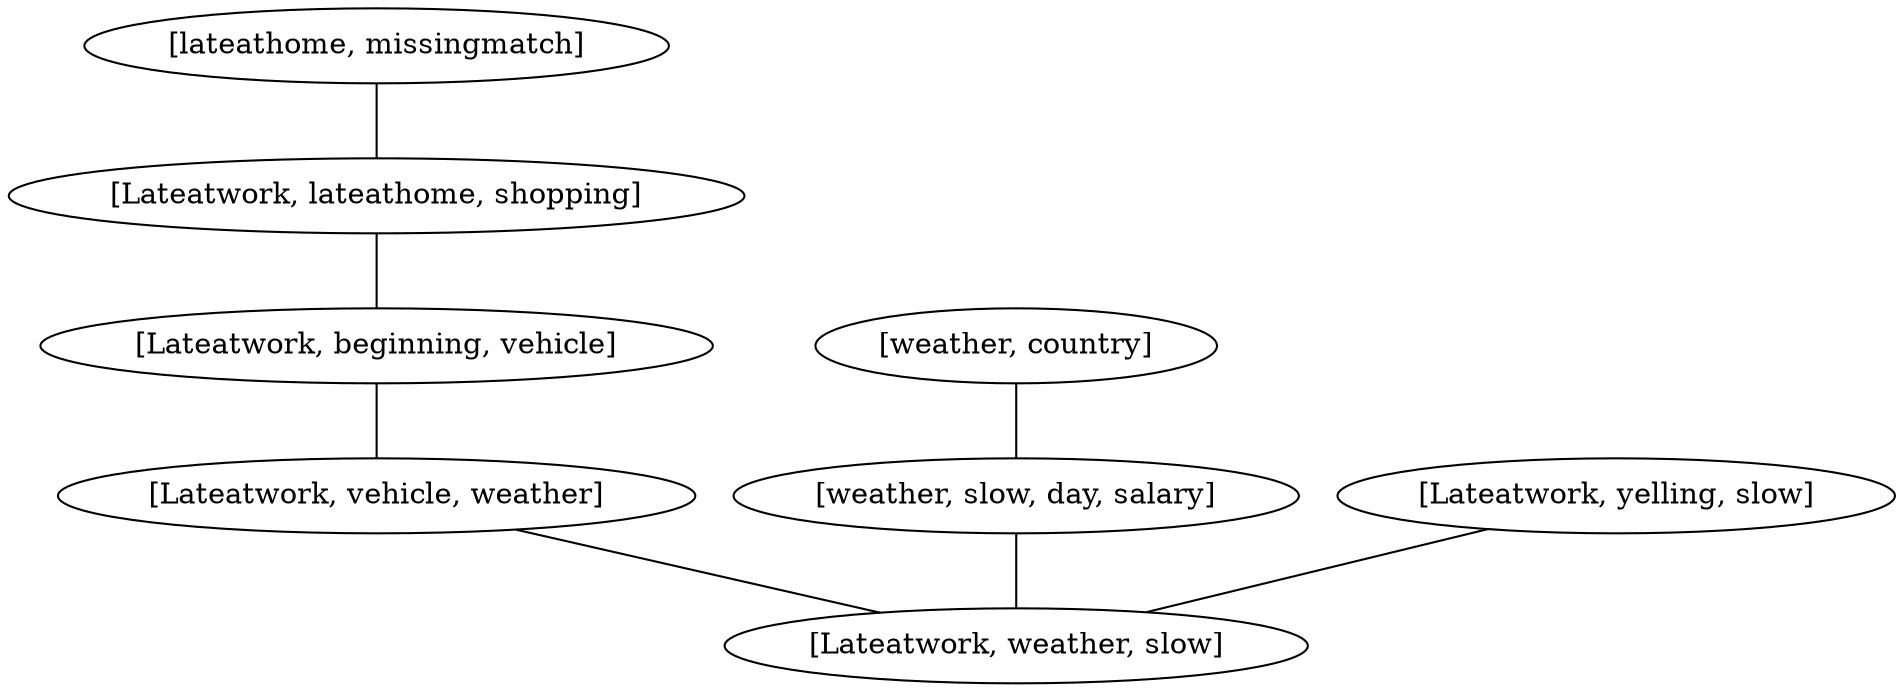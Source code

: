 graph {1717445911 [label="[lateathome, missingmatch]" ];
504800119 [label="[weather, country]" ];
1725551057 [label="[Lateatwork, lateathome, shopping]" ];
2005099813 [label="[weather, slow, day, salary]" ];
876809519 [label="[Lateatwork, beginning, vehicle]" ];
785726850 [label="[Lateatwork, yelling, slow]" ];
834222547 [label="[Lateatwork, weather, slow]" ];
1399168367 [label="[Lateatwork, vehicle, weather]" ];
785726850 -- 834222547;
1717445911 -- 1725551057;
1399168367 -- 834222547;
2005099813 -- 834222547;
1725551057 -- 876809519;
876809519 -- 1399168367;
504800119 -- 2005099813;
}